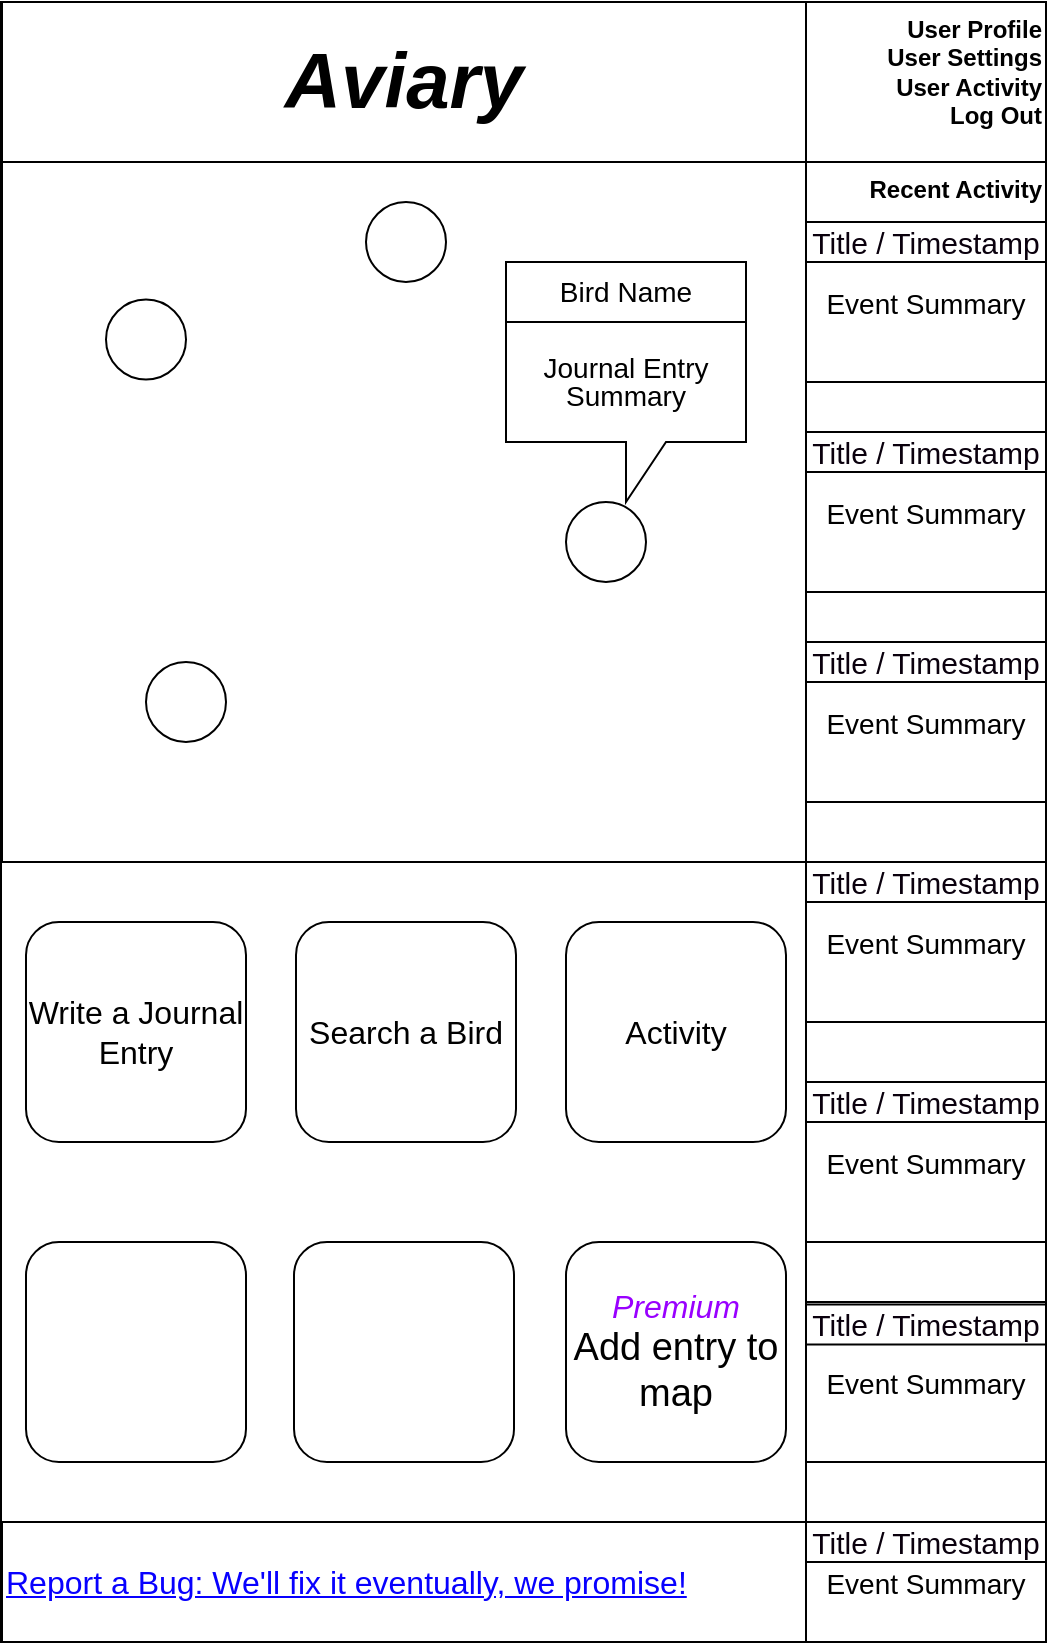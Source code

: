<mxfile version="20.6.0" type="github">
  <diagram id="gDLePSw_vvTQ7s2qHtQx" name="Page-1">
    <mxGraphModel dx="1673" dy="2041" grid="1" gridSize="10" guides="1" tooltips="1" connect="1" arrows="1" fold="1" page="1" pageScale="1" pageWidth="850" pageHeight="1100" math="0" shadow="0">
      <root>
        <mxCell id="0" />
        <mxCell id="1" parent="0" />
        <mxCell id="PCk0vXCQwNknum3uSaaK-2" value="" style="rounded=0;whiteSpace=wrap;html=1;rotation=90;verticalAlign=top;align=left;" vertex="1" parent="1">
          <mxGeometry x="8.75" y="-861.25" width="820" height="522.5" as="geometry" />
        </mxCell>
        <mxCell id="PCk0vXCQwNknum3uSaaK-4" value="&lt;div style=&quot;&quot;&gt;&lt;span style=&quot;background-color: initial;&quot;&gt;User Profile&lt;/span&gt;&lt;/div&gt;&lt;div style=&quot;&quot;&gt;&lt;span style=&quot;background-color: initial;&quot;&gt;User Settings&lt;/span&gt;&lt;/div&gt;&lt;div style=&quot;&quot;&gt;&lt;span style=&quot;background-color: initial;&quot;&gt;User Activity&lt;/span&gt;&lt;/div&gt;&lt;div style=&quot;&quot;&gt;&lt;span style=&quot;background-color: initial;&quot;&gt;Log Out&lt;/span&gt;&lt;/div&gt;" style="whiteSpace=wrap;html=1;aspect=fixed;verticalAlign=top;fontStyle=1;fontFamily=Helvetica;align=right;" vertex="1" parent="1">
          <mxGeometry x="560" y="-1010" width="120" height="120" as="geometry" />
        </mxCell>
        <mxCell id="PCk0vXCQwNknum3uSaaK-6" value="&lt;font style=&quot;font-size: 39px;&quot;&gt;&lt;b&gt;&lt;i&gt;Aviary&lt;/i&gt;&lt;/b&gt;&lt;/font&gt;" style="rounded=0;whiteSpace=wrap;html=1;align=center;fontSize=21;fontStyle=0;verticalAlign=middle;" vertex="1" parent="1">
          <mxGeometry x="158" y="-1010" width="402" height="80" as="geometry" />
        </mxCell>
        <mxCell id="PCk0vXCQwNknum3uSaaK-7" value="&lt;b&gt;Recent Activity&lt;/b&gt;" style="rounded=0;whiteSpace=wrap;html=1;verticalAlign=top;align=right;" vertex="1" parent="1">
          <mxGeometry x="560" y="-930" width="120" height="740" as="geometry" />
        </mxCell>
        <mxCell id="PCk0vXCQwNknum3uSaaK-8" value="" style="rounded=0;whiteSpace=wrap;html=1;" vertex="1" parent="1">
          <mxGeometry x="158" y="-930" width="402" height="350" as="geometry" />
        </mxCell>
        <mxCell id="PCk0vXCQwNknum3uSaaK-16" value="" style="ellipse;whiteSpace=wrap;html=1;aspect=fixed;fontFamily=Helvetica;fontSize=15;" vertex="1" parent="1">
          <mxGeometry x="210" y="-861.25" width="40" height="40" as="geometry" />
        </mxCell>
        <mxCell id="PCk0vXCQwNknum3uSaaK-17" value="" style="ellipse;whiteSpace=wrap;html=1;aspect=fixed;fontFamily=Helvetica;fontSize=15;" vertex="1" parent="1">
          <mxGeometry x="340" y="-910" width="40" height="40" as="geometry" />
        </mxCell>
        <mxCell id="PCk0vXCQwNknum3uSaaK-18" value="" style="ellipse;whiteSpace=wrap;html=1;aspect=fixed;fontFamily=Helvetica;fontSize=15;" vertex="1" parent="1">
          <mxGeometry x="440" y="-760" width="40" height="40" as="geometry" />
        </mxCell>
        <mxCell id="PCk0vXCQwNknum3uSaaK-19" value="" style="ellipse;whiteSpace=wrap;html=1;aspect=fixed;fontFamily=Helvetica;fontSize=15;" vertex="1" parent="1">
          <mxGeometry x="230" y="-680" width="40" height="40" as="geometry" />
        </mxCell>
        <mxCell id="PCk0vXCQwNknum3uSaaK-22" value="&lt;font style=&quot;font-size: 14px;&quot; color=&quot;#000000&quot;&gt;Event Summary&lt;/font&gt;" style="rounded=0;whiteSpace=wrap;html=1;fontFamily=Helvetica;fontSize=16;fontColor=#C508FF;" vertex="1" parent="1">
          <mxGeometry x="560" y="-900" width="120" height="80" as="geometry" />
        </mxCell>
        <mxCell id="PCk0vXCQwNknum3uSaaK-24" value="&lt;span style=&quot;color: rgb(0, 0, 0); font-size: 14px;&quot;&gt;Event Summary&lt;/span&gt;" style="rounded=0;whiteSpace=wrap;html=1;fontFamily=Helvetica;fontSize=16;fontColor=#C508FF;" vertex="1" parent="1">
          <mxGeometry x="560" y="-795" width="120" height="80" as="geometry" />
        </mxCell>
        <mxCell id="PCk0vXCQwNknum3uSaaK-25" value="&lt;span style=&quot;color: rgb(0, 0, 0); font-size: 14px;&quot;&gt;Event Summary&lt;/span&gt;" style="rounded=0;whiteSpace=wrap;html=1;fontFamily=Helvetica;fontSize=16;fontColor=#C508FF;" vertex="1" parent="1">
          <mxGeometry x="560" y="-690" width="120" height="80" as="geometry" />
        </mxCell>
        <mxCell id="PCk0vXCQwNknum3uSaaK-26" value="&lt;span style=&quot;color: rgb(0, 0, 0); font-size: 14px;&quot;&gt;Event Summary&lt;/span&gt;" style="rounded=0;whiteSpace=wrap;html=1;fontFamily=Helvetica;fontSize=16;fontColor=#C508FF;" vertex="1" parent="1">
          <mxGeometry x="560" y="-580" width="120" height="80" as="geometry" />
        </mxCell>
        <mxCell id="PCk0vXCQwNknum3uSaaK-28" value="&lt;span style=&quot;color: rgb(0, 0, 0); font-size: 14px;&quot;&gt;Event Summary&lt;/span&gt;" style="rounded=0;whiteSpace=wrap;html=1;fontFamily=Helvetica;fontSize=16;fontColor=#C508FF;" vertex="1" parent="1">
          <mxGeometry x="560" y="-470" width="120" height="80" as="geometry" />
        </mxCell>
        <mxCell id="PCk0vXCQwNknum3uSaaK-29" value="&lt;span style=&quot;color: rgb(0, 0, 0); font-size: 14px;&quot;&gt;Event Summary&lt;/span&gt;" style="rounded=0;whiteSpace=wrap;html=1;fontFamily=Helvetica;fontSize=16;fontColor=#C508FF;verticalAlign=middle;" vertex="1" parent="1">
          <mxGeometry x="560" y="-360" width="120" height="80" as="geometry" />
        </mxCell>
        <mxCell id="PCk0vXCQwNknum3uSaaK-30" value="&lt;span style=&quot;color: rgb(0, 0, 0); font-size: 14px;&quot;&gt;Event Summary&lt;/span&gt;" style="rounded=0;whiteSpace=wrap;html=1;fontFamily=Helvetica;fontSize=16;fontColor=#C508FF;" vertex="1" parent="1">
          <mxGeometry x="560" y="-250" width="120" height="60" as="geometry" />
        </mxCell>
        <mxCell id="PCk0vXCQwNknum3uSaaK-31" value="&lt;font style=&quot;font-size: 15px;&quot; color=&quot;#0a000d&quot;&gt;Title / Timestamp&lt;/font&gt;" style="rounded=0;whiteSpace=wrap;html=1;fontFamily=Helvetica;fontSize=16;fontColor=#C508FF;" vertex="1" parent="1">
          <mxGeometry x="560" y="-900" width="120" height="20" as="geometry" />
        </mxCell>
        <mxCell id="PCk0vXCQwNknum3uSaaK-32" value="&lt;span style=&quot;color: rgb(10, 0, 13); font-size: 15px;&quot;&gt;Title / Timestamp&lt;/span&gt;" style="rounded=0;whiteSpace=wrap;html=1;fontFamily=Helvetica;fontSize=16;fontColor=#C508FF;" vertex="1" parent="1">
          <mxGeometry x="560" y="-795" width="120" height="20" as="geometry" />
        </mxCell>
        <mxCell id="PCk0vXCQwNknum3uSaaK-33" value="&lt;span style=&quot;color: rgb(10, 0, 13); font-size: 15px;&quot;&gt;Title / Timestamp&lt;/span&gt;" style="rounded=0;whiteSpace=wrap;html=1;fontFamily=Helvetica;fontSize=16;fontColor=#C508FF;" vertex="1" parent="1">
          <mxGeometry x="560" y="-690" width="120" height="20" as="geometry" />
        </mxCell>
        <mxCell id="PCk0vXCQwNknum3uSaaK-34" value="&lt;span style=&quot;color: rgb(10, 0, 13); font-size: 15px;&quot;&gt;Title / Timestamp&lt;/span&gt;" style="rounded=0;whiteSpace=wrap;html=1;fontFamily=Helvetica;fontSize=16;fontColor=#C508FF;" vertex="1" parent="1">
          <mxGeometry x="560" y="-580" width="120" height="20" as="geometry" />
        </mxCell>
        <mxCell id="PCk0vXCQwNknum3uSaaK-35" value="&lt;span style=&quot;color: rgb(10, 0, 13); font-size: 15px;&quot;&gt;Title / Timestamp&lt;/span&gt;" style="rounded=0;whiteSpace=wrap;html=1;fontFamily=Helvetica;fontSize=16;fontColor=#C508FF;" vertex="1" parent="1">
          <mxGeometry x="560" y="-470" width="120" height="20" as="geometry" />
        </mxCell>
        <mxCell id="PCk0vXCQwNknum3uSaaK-36" value="&lt;span style=&quot;color: rgb(10, 0, 13); font-size: 15px;&quot;&gt;Title / Timestamp&lt;/span&gt;" style="rounded=0;whiteSpace=wrap;html=1;fontFamily=Helvetica;fontSize=16;fontColor=#C508FF;" vertex="1" parent="1">
          <mxGeometry x="560" y="-358.75" width="120" height="20" as="geometry" />
        </mxCell>
        <mxCell id="PCk0vXCQwNknum3uSaaK-37" value="&lt;span style=&quot;color: rgb(10, 0, 13); font-size: 15px;&quot;&gt;Title / Timestamp&lt;/span&gt;" style="rounded=0;whiteSpace=wrap;html=1;fontFamily=Helvetica;fontSize=16;fontColor=#C508FF;" vertex="1" parent="1">
          <mxGeometry x="560" y="-250" width="120" height="20" as="geometry" />
        </mxCell>
        <mxCell id="PCk0vXCQwNknum3uSaaK-38" value="&lt;p style=&quot;line-height: 100%;&quot;&gt;Journal Entry Summary&lt;/p&gt;" style="shape=callout;whiteSpace=wrap;html=1;perimeter=calloutPerimeter;fontFamily=Helvetica;fontSize=14;fontColor=#000000;verticalAlign=bottom;" vertex="1" parent="1">
          <mxGeometry x="410" y="-880" width="120" height="120" as="geometry" />
        </mxCell>
        <mxCell id="PCk0vXCQwNknum3uSaaK-39" value="Bird Name" style="rounded=0;whiteSpace=wrap;html=1;fontFamily=Helvetica;fontSize=14;fontColor=#000000;" vertex="1" parent="1">
          <mxGeometry x="410" y="-880" width="120" height="30" as="geometry" />
        </mxCell>
        <mxCell id="PCk0vXCQwNknum3uSaaK-42" value="Activity" style="rounded=1;whiteSpace=wrap;html=1;fontFamily=Helvetica;fontSize=16;fontColor=#000000;" vertex="1" parent="1">
          <mxGeometry x="440" y="-550" width="110" height="110" as="geometry" />
        </mxCell>
        <mxCell id="PCk0vXCQwNknum3uSaaK-43" value="Search a Bird" style="rounded=1;whiteSpace=wrap;html=1;fontFamily=Helvetica;fontSize=16;fontColor=#000000;" vertex="1" parent="1">
          <mxGeometry x="305" y="-550" width="110" height="110" as="geometry" />
        </mxCell>
        <mxCell id="PCk0vXCQwNknum3uSaaK-44" value="Write a Journal Entry" style="rounded=1;whiteSpace=wrap;html=1;fontFamily=Helvetica;fontSize=16;fontColor=#000000;" vertex="1" parent="1">
          <mxGeometry x="170" y="-550" width="110" height="110" as="geometry" />
        </mxCell>
        <mxCell id="PCk0vXCQwNknum3uSaaK-45" value="" style="rounded=1;whiteSpace=wrap;html=1;fontFamily=Helvetica;fontSize=16;fontColor=#000000;" vertex="1" parent="1">
          <mxGeometry x="170" y="-390" width="110" height="110" as="geometry" />
        </mxCell>
        <mxCell id="PCk0vXCQwNknum3uSaaK-46" value="" style="rounded=1;whiteSpace=wrap;html=1;fontFamily=Helvetica;fontSize=39;fontColor=#000000;" vertex="1" parent="1">
          <mxGeometry x="304" y="-390" width="110" height="110" as="geometry" />
        </mxCell>
        <mxCell id="PCk0vXCQwNknum3uSaaK-47" value="&lt;div style=&quot;&quot;&gt;&lt;font color=&quot;#9900ff&quot;&gt;&lt;i&gt;Premium&lt;/i&gt;&lt;/font&gt;&lt;/div&gt;&lt;div style=&quot;&quot;&gt;&lt;span style=&quot;background-color: initial; font-size: 19px;&quot;&gt;Add entry to map&lt;/span&gt;&lt;/div&gt;" style="rounded=1;whiteSpace=wrap;html=1;fontFamily=Helvetica;fontSize=16;fontColor=#000000;" vertex="1" parent="1">
          <mxGeometry x="440" y="-390" width="110" height="110" as="geometry" />
        </mxCell>
        <mxCell id="PCk0vXCQwNknum3uSaaK-48" value="Report a Bug: We&#39;ll fix it eventually, we promise!" style="rounded=0;whiteSpace=wrap;html=1;fontFamily=Helvetica;fontSize=16;fontColor=#0800FF;align=left;fontStyle=4" vertex="1" parent="1">
          <mxGeometry x="158" y="-250" width="402" height="60" as="geometry" />
        </mxCell>
      </root>
    </mxGraphModel>
  </diagram>
</mxfile>
